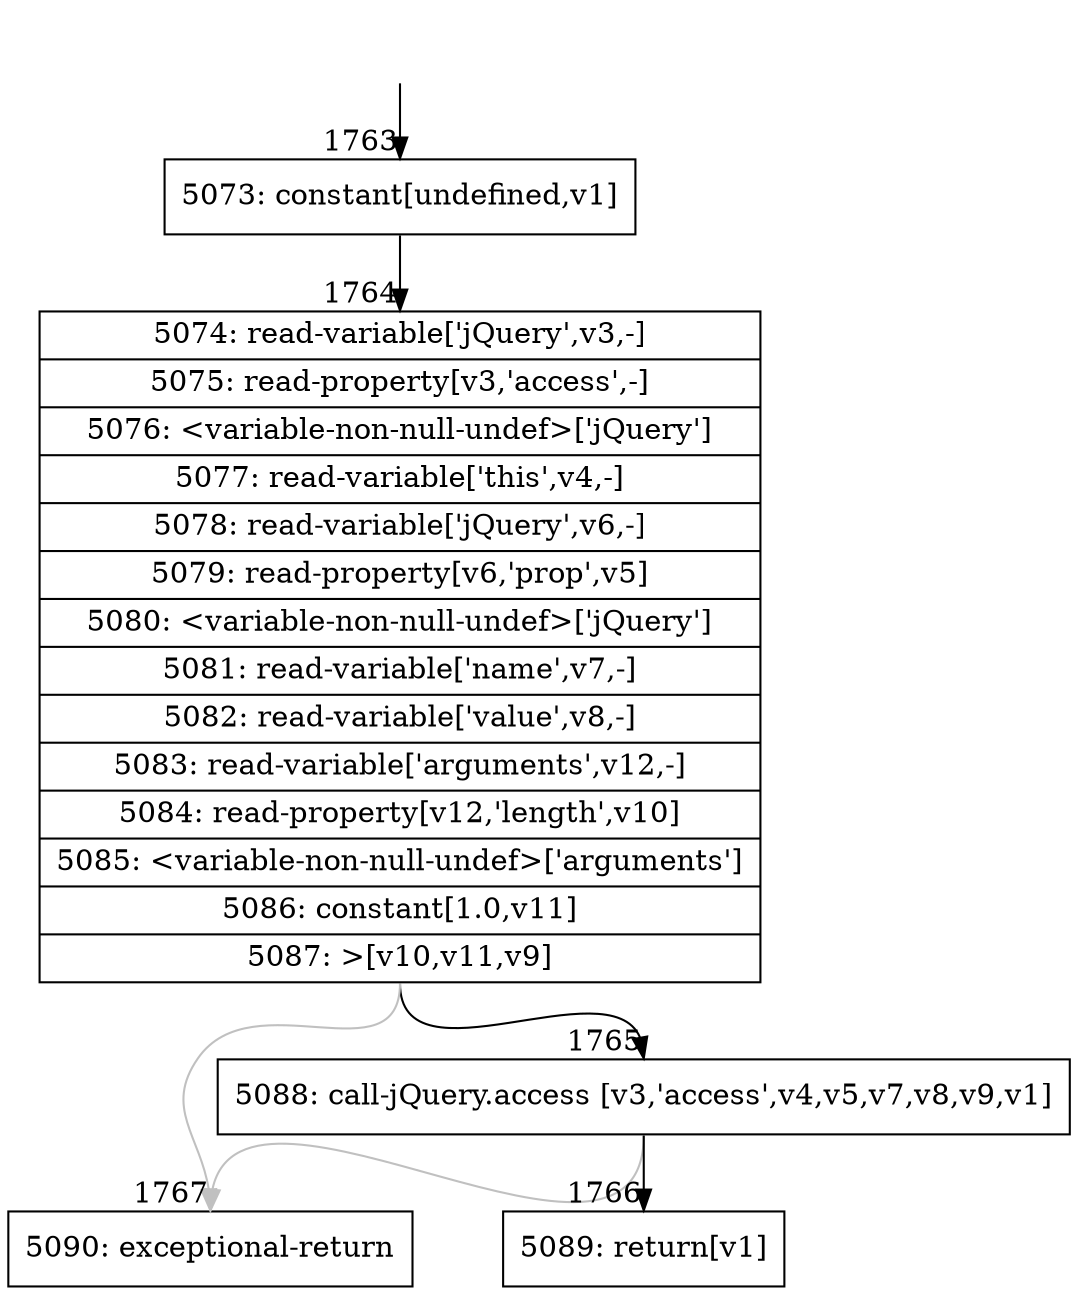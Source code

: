 digraph {
rankdir="TD"
BB_entry126[shape=none,label=""];
BB_entry126 -> BB1763 [tailport=s, headport=n, headlabel="    1763"]
BB1763 [shape=record label="{5073: constant[undefined,v1]}" ] 
BB1763 -> BB1764 [tailport=s, headport=n, headlabel="      1764"]
BB1764 [shape=record label="{5074: read-variable['jQuery',v3,-]|5075: read-property[v3,'access',-]|5076: \<variable-non-null-undef\>['jQuery']|5077: read-variable['this',v4,-]|5078: read-variable['jQuery',v6,-]|5079: read-property[v6,'prop',v5]|5080: \<variable-non-null-undef\>['jQuery']|5081: read-variable['name',v7,-]|5082: read-variable['value',v8,-]|5083: read-variable['arguments',v12,-]|5084: read-property[v12,'length',v10]|5085: \<variable-non-null-undef\>['arguments']|5086: constant[1.0,v11]|5087: \>[v10,v11,v9]}" ] 
BB1764 -> BB1765 [tailport=s, headport=n, headlabel="      1765"]
BB1764 -> BB1767 [tailport=s, headport=n, color=gray, headlabel="      1767"]
BB1765 [shape=record label="{5088: call-jQuery.access [v3,'access',v4,v5,v7,v8,v9,v1]}" ] 
BB1765 -> BB1766 [tailport=s, headport=n, headlabel="      1766"]
BB1765 -> BB1767 [tailport=s, headport=n, color=gray]
BB1766 [shape=record label="{5089: return[v1]}" ] 
BB1767 [shape=record label="{5090: exceptional-return}" ] 
//#$~ 2057
}
